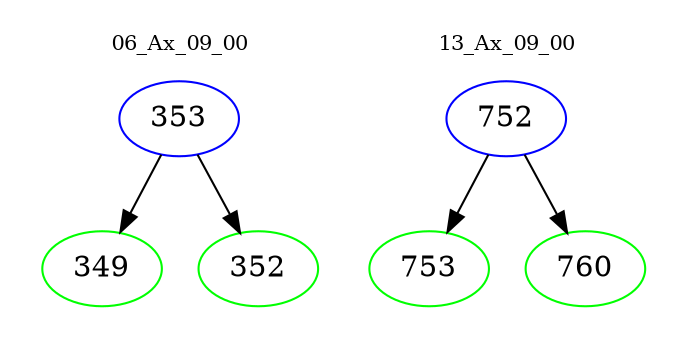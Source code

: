 digraph{
subgraph cluster_0 {
color = white
label = "06_Ax_09_00";
fontsize=10;
T0_353 [label="353", color="blue"]
T0_353 -> T0_349 [color="black"]
T0_349 [label="349", color="green"]
T0_353 -> T0_352 [color="black"]
T0_352 [label="352", color="green"]
}
subgraph cluster_1 {
color = white
label = "13_Ax_09_00";
fontsize=10;
T1_752 [label="752", color="blue"]
T1_752 -> T1_753 [color="black"]
T1_753 [label="753", color="green"]
T1_752 -> T1_760 [color="black"]
T1_760 [label="760", color="green"]
}
}
